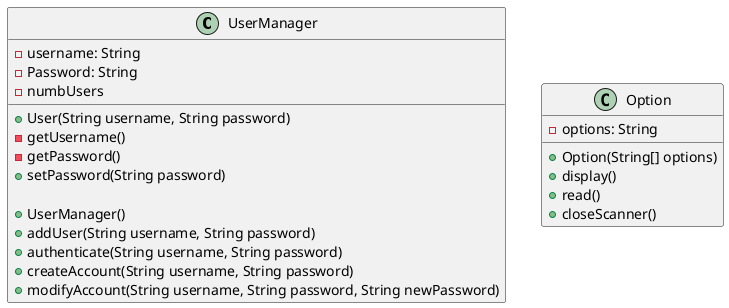 @startuml UserManagement

class UserManager{
    -username: String
    -Password: String
    -numbUsers

    +User(String username, String password)
    -getUsername()
    -getPassword()
    +setPassword(String password)

    +UserManager()
    +addUser(String username, String password)
    +authenticate(String username, String password)
    +createAccount(String username, String password)
    +modifyAccount(String username, String password, String newPassword)
}

class Option{
    -options: String
    
    +Option(String[] options)
    +display()
    +read()
    +closeScanner()

}

@enduml 